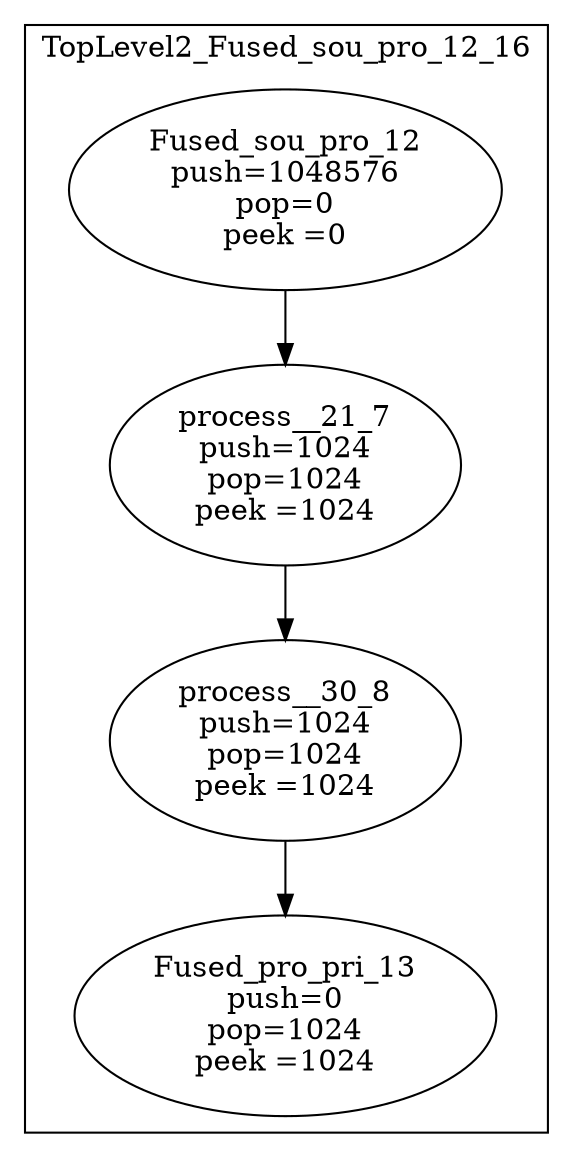 digraph streamit {
subgraph cluster_node1 {
 label="TopLevel2_Fused_sou_pro_12_16";
node2 [ label="Fused_sou_pro_12\npush=1048576\npop=0\npeek =0" ]
node3 [ label="process__21_7\npush=1024\npop=1024\npeek =1024" ]
node2 -> node3
node4 [ label="process__30_8\npush=1024\npop=1024\npeek =1024" ]
node3 -> node4
node5 [ label="Fused_pro_pri_13\npush=0\npop=1024\npeek =1024" ]
node4 -> node5
}
}
